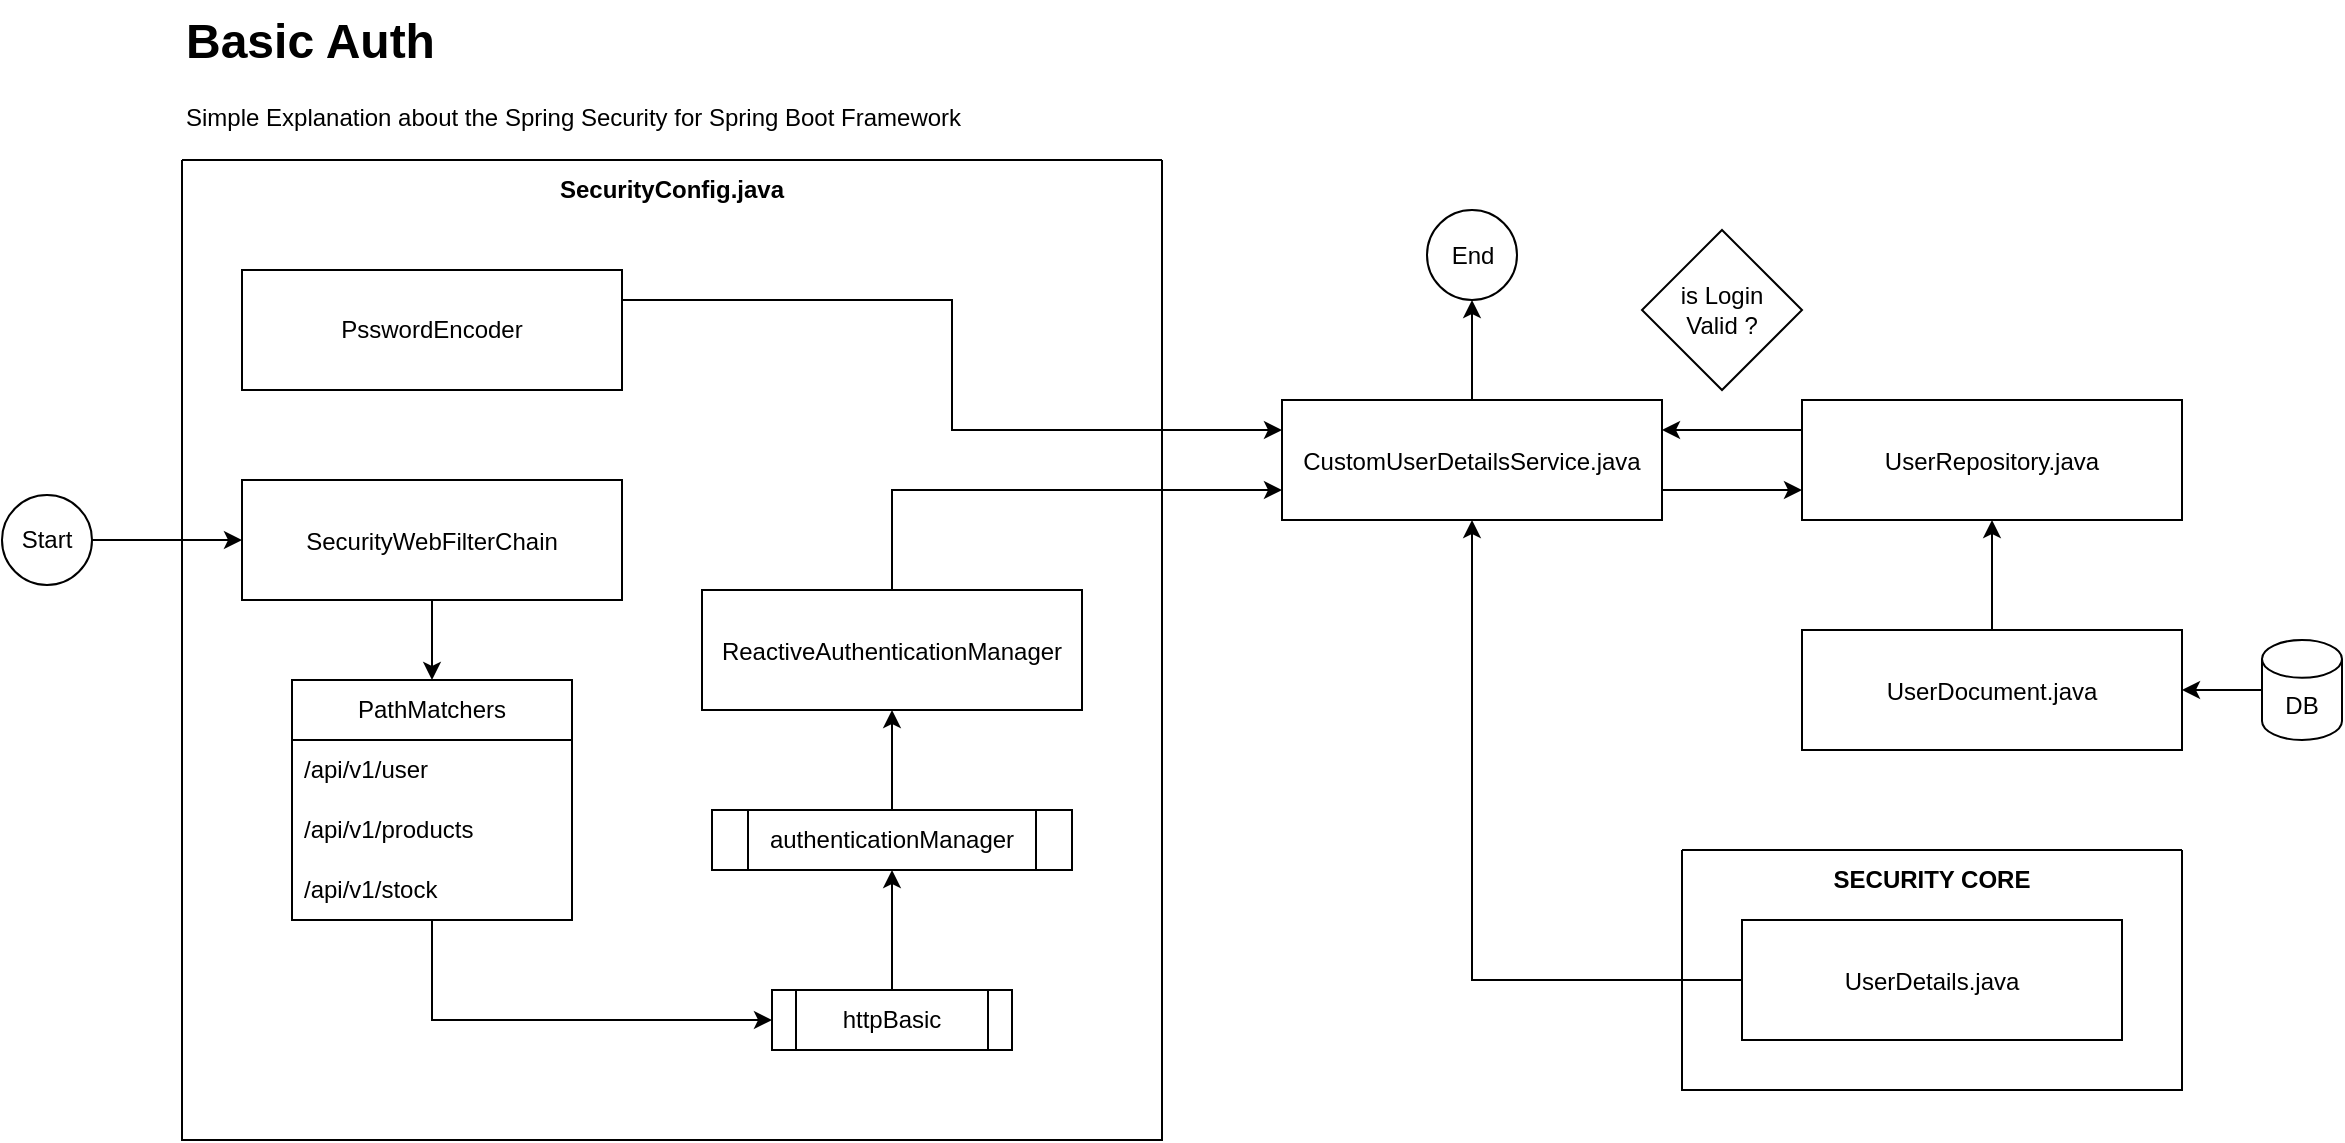 <mxfile version="26.2.14">
  <diagram name="Page-1" id="NSXCz7aa2gl7wqfZTNAa">
    <mxGraphModel dx="2258" dy="619" grid="1" gridSize="10" guides="1" tooltips="1" connect="1" arrows="1" fold="1" page="1" pageScale="1" pageWidth="850" pageHeight="1100" math="0" shadow="0">
      <root>
        <mxCell id="0" />
        <mxCell id="1" parent="0" />
        <mxCell id="NBeBdDpoBQNzh6IyfVi--27" value="&#xa;&#xa;SecurityConfig.java" style="swimlane;startSize=0;" vertex="1" parent="1">
          <mxGeometry x="-460" y="315" width="490" height="490" as="geometry" />
        </mxCell>
        <mxCell id="NBeBdDpoBQNzh6IyfVi--29" value="PsswordEncoder" style="rounded=0;whiteSpace=wrap;html=1;" vertex="1" parent="NBeBdDpoBQNzh6IyfVi--27">
          <mxGeometry x="30" y="55" width="190" height="60" as="geometry" />
        </mxCell>
        <mxCell id="NBeBdDpoBQNzh6IyfVi--31" value="ReactiveAuthenticationManager" style="rounded=0;" vertex="1" parent="NBeBdDpoBQNzh6IyfVi--27">
          <mxGeometry x="260" y="215" width="190" height="60" as="geometry" />
        </mxCell>
        <mxCell id="NBeBdDpoBQNzh6IyfVi--68" style="edgeStyle=orthogonalEdgeStyle;rounded=0;orthogonalLoop=1;jettySize=auto;html=1;" edge="1" parent="NBeBdDpoBQNzh6IyfVi--27" source="NBeBdDpoBQNzh6IyfVi--32" target="NBeBdDpoBQNzh6IyfVi--37">
          <mxGeometry relative="1" as="geometry" />
        </mxCell>
        <mxCell id="NBeBdDpoBQNzh6IyfVi--32" value="SecurityWebFilterChain" style="rounded=0;" vertex="1" parent="NBeBdDpoBQNzh6IyfVi--27">
          <mxGeometry x="30" y="160" width="190" height="60" as="geometry" />
        </mxCell>
        <mxCell id="NBeBdDpoBQNzh6IyfVi--36" value="" style="edgeStyle=orthogonalEdgeStyle;rounded=0;orthogonalLoop=1;jettySize=auto;html=1;entryX=0;entryY=0.5;entryDx=0;entryDy=0;exitX=0.5;exitY=1;exitDx=0;exitDy=0;" edge="1" parent="NBeBdDpoBQNzh6IyfVi--27" source="NBeBdDpoBQNzh6IyfVi--37" target="NBeBdDpoBQNzh6IyfVi--76">
          <mxGeometry relative="1" as="geometry">
            <mxPoint x="295.0" y="430" as="targetPoint" />
          </mxGeometry>
        </mxCell>
        <mxCell id="NBeBdDpoBQNzh6IyfVi--37" value="PathMatchers" style="swimlane;fontStyle=0;childLayout=stackLayout;horizontal=1;startSize=30;horizontalStack=0;resizeParent=1;resizeParentMax=0;resizeLast=0;collapsible=1;marginBottom=0;whiteSpace=wrap;html=1;" vertex="1" parent="NBeBdDpoBQNzh6IyfVi--27">
          <mxGeometry x="55" y="260" width="140" height="120" as="geometry" />
        </mxCell>
        <mxCell id="NBeBdDpoBQNzh6IyfVi--38" value="/api/v1/user" style="text;strokeColor=none;fillColor=none;align=left;verticalAlign=middle;spacingLeft=4;spacingRight=4;overflow=hidden;points=[[0,0.5],[1,0.5]];portConstraint=eastwest;rotatable=0;whiteSpace=wrap;html=1;" vertex="1" parent="NBeBdDpoBQNzh6IyfVi--37">
          <mxGeometry y="30" width="140" height="30" as="geometry" />
        </mxCell>
        <mxCell id="NBeBdDpoBQNzh6IyfVi--39" value="/api/v1/products" style="text;strokeColor=none;fillColor=none;align=left;verticalAlign=middle;spacingLeft=4;spacingRight=4;overflow=hidden;points=[[0,0.5],[1,0.5]];portConstraint=eastwest;rotatable=0;whiteSpace=wrap;html=1;" vertex="1" parent="NBeBdDpoBQNzh6IyfVi--37">
          <mxGeometry y="60" width="140" height="30" as="geometry" />
        </mxCell>
        <mxCell id="NBeBdDpoBQNzh6IyfVi--40" value="/api/v1/stock" style="text;strokeColor=none;fillColor=none;align=left;verticalAlign=middle;spacingLeft=4;spacingRight=4;overflow=hidden;points=[[0,0.5],[1,0.5]];portConstraint=eastwest;rotatable=0;whiteSpace=wrap;html=1;" vertex="1" parent="NBeBdDpoBQNzh6IyfVi--37">
          <mxGeometry y="90" width="140" height="30" as="geometry" />
        </mxCell>
        <mxCell id="NBeBdDpoBQNzh6IyfVi--41" value="" style="edgeStyle=orthogonalEdgeStyle;rounded=0;orthogonalLoop=1;jettySize=auto;html=1;" edge="1" parent="NBeBdDpoBQNzh6IyfVi--27" source="NBeBdDpoBQNzh6IyfVi--76" target="NBeBdDpoBQNzh6IyfVi--77">
          <mxGeometry relative="1" as="geometry">
            <mxPoint x="355.0" y="410" as="sourcePoint" />
            <mxPoint x="355.0" y="360" as="targetPoint" />
          </mxGeometry>
        </mxCell>
        <mxCell id="NBeBdDpoBQNzh6IyfVi--43" style="edgeStyle=orthogonalEdgeStyle;rounded=0;orthogonalLoop=1;jettySize=auto;html=1;exitX=0.5;exitY=0;exitDx=0;exitDy=0;" edge="1" parent="NBeBdDpoBQNzh6IyfVi--27" source="NBeBdDpoBQNzh6IyfVi--77" target="NBeBdDpoBQNzh6IyfVi--31">
          <mxGeometry relative="1" as="geometry">
            <mxPoint x="355.0" y="320" as="sourcePoint" />
          </mxGeometry>
        </mxCell>
        <mxCell id="NBeBdDpoBQNzh6IyfVi--76" value="httpBasic" style="shape=process;whiteSpace=wrap;html=1;backgroundOutline=1;" vertex="1" parent="NBeBdDpoBQNzh6IyfVi--27">
          <mxGeometry x="295" y="415" width="120" height="30" as="geometry" />
        </mxCell>
        <mxCell id="NBeBdDpoBQNzh6IyfVi--77" value="authenticationManager" style="shape=process;whiteSpace=wrap;html=1;backgroundOutline=1;" vertex="1" parent="NBeBdDpoBQNzh6IyfVi--27">
          <mxGeometry x="265" y="325" width="180" height="30" as="geometry" />
        </mxCell>
        <mxCell id="NBeBdDpoBQNzh6IyfVi--53" style="edgeStyle=orthogonalEdgeStyle;rounded=0;orthogonalLoop=1;jettySize=auto;html=1;" edge="1" parent="1" source="NBeBdDpoBQNzh6IyfVi--47" target="NBeBdDpoBQNzh6IyfVi--48">
          <mxGeometry relative="1" as="geometry" />
        </mxCell>
        <mxCell id="NBeBdDpoBQNzh6IyfVi--47" value="UserDocument.java" style="rounded=0;" vertex="1" parent="1">
          <mxGeometry x="350" y="550" width="190" height="60" as="geometry" />
        </mxCell>
        <mxCell id="NBeBdDpoBQNzh6IyfVi--71" style="edgeStyle=orthogonalEdgeStyle;rounded=0;orthogonalLoop=1;jettySize=auto;html=1;entryX=1;entryY=0.25;entryDx=0;entryDy=0;exitX=0;exitY=0.25;exitDx=0;exitDy=0;" edge="1" parent="1" source="NBeBdDpoBQNzh6IyfVi--48" target="NBeBdDpoBQNzh6IyfVi--34">
          <mxGeometry relative="1" as="geometry" />
        </mxCell>
        <mxCell id="NBeBdDpoBQNzh6IyfVi--48" value="UserRepository.java" style="rounded=0;" vertex="1" parent="1">
          <mxGeometry x="350" y="435" width="190" height="60" as="geometry" />
        </mxCell>
        <mxCell id="NBeBdDpoBQNzh6IyfVi--50" style="edgeStyle=orthogonalEdgeStyle;rounded=0;orthogonalLoop=1;jettySize=auto;html=1;" edge="1" parent="1" source="NBeBdDpoBQNzh6IyfVi--46" target="NBeBdDpoBQNzh6IyfVi--34">
          <mxGeometry relative="1" as="geometry" />
        </mxCell>
        <mxCell id="NBeBdDpoBQNzh6IyfVi--65" style="edgeStyle=orthogonalEdgeStyle;rounded=0;orthogonalLoop=1;jettySize=auto;html=1;" edge="1" parent="1" source="NBeBdDpoBQNzh6IyfVi--34" target="NBeBdDpoBQNzh6IyfVi--64">
          <mxGeometry relative="1" as="geometry" />
        </mxCell>
        <mxCell id="NBeBdDpoBQNzh6IyfVi--70" style="edgeStyle=orthogonalEdgeStyle;rounded=0;orthogonalLoop=1;jettySize=auto;html=1;entryX=0;entryY=0.75;entryDx=0;entryDy=0;exitX=1;exitY=0.75;exitDx=0;exitDy=0;" edge="1" parent="1" source="NBeBdDpoBQNzh6IyfVi--34" target="NBeBdDpoBQNzh6IyfVi--48">
          <mxGeometry relative="1" as="geometry" />
        </mxCell>
        <mxCell id="NBeBdDpoBQNzh6IyfVi--34" value="CustomUserDetailsService.java" style="rounded=0;" vertex="1" parent="1">
          <mxGeometry x="90" y="435" width="190" height="60" as="geometry" />
        </mxCell>
        <mxCell id="NBeBdDpoBQNzh6IyfVi--28" style="edgeStyle=orthogonalEdgeStyle;rounded=0;orthogonalLoop=1;jettySize=auto;html=1;entryX=0;entryY=0.25;entryDx=0;entryDy=0;exitX=1;exitY=0.25;exitDx=0;exitDy=0;" edge="1" parent="1" source="NBeBdDpoBQNzh6IyfVi--29" target="NBeBdDpoBQNzh6IyfVi--34">
          <mxGeometry relative="1" as="geometry" />
        </mxCell>
        <mxCell id="NBeBdDpoBQNzh6IyfVi--59" style="edgeStyle=orthogonalEdgeStyle;rounded=0;orthogonalLoop=1;jettySize=auto;html=1;" edge="1" parent="1" source="NBeBdDpoBQNzh6IyfVi--57" target="NBeBdDpoBQNzh6IyfVi--32">
          <mxGeometry relative="1" as="geometry" />
        </mxCell>
        <mxCell id="NBeBdDpoBQNzh6IyfVi--57" value="Start" style="ellipse;whiteSpace=wrap;html=1;rounded=0;" vertex="1" parent="1">
          <mxGeometry x="-550" y="482.5" width="45" height="45" as="geometry" />
        </mxCell>
        <mxCell id="NBeBdDpoBQNzh6IyfVi--64" value="End" style="ellipse;whiteSpace=wrap;html=1;rounded=0;" vertex="1" parent="1">
          <mxGeometry x="162.5" y="340" width="45" height="45" as="geometry" />
        </mxCell>
        <mxCell id="NBeBdDpoBQNzh6IyfVi--67" value="&#xa;&#xa;SECURITY CORE" style="swimlane;startSize=0;" vertex="1" parent="1">
          <mxGeometry x="290" y="660" width="250" height="120" as="geometry" />
        </mxCell>
        <mxCell id="NBeBdDpoBQNzh6IyfVi--46" value="UserDetails.java" style="rounded=0;" vertex="1" parent="NBeBdDpoBQNzh6IyfVi--67">
          <mxGeometry x="30" y="35" width="190" height="60" as="geometry" />
        </mxCell>
        <mxCell id="NBeBdDpoBQNzh6IyfVi--69" style="edgeStyle=orthogonalEdgeStyle;rounded=0;orthogonalLoop=1;jettySize=auto;html=1;entryX=0;entryY=0.75;entryDx=0;entryDy=0;exitX=0.5;exitY=0;exitDx=0;exitDy=0;" edge="1" parent="1" source="NBeBdDpoBQNzh6IyfVi--31" target="NBeBdDpoBQNzh6IyfVi--34">
          <mxGeometry relative="1" as="geometry" />
        </mxCell>
        <mxCell id="NBeBdDpoBQNzh6IyfVi--72" value="&lt;div&gt;is Login&lt;/div&gt;&lt;div&gt;Valid ?&lt;/div&gt;" style="rhombus;whiteSpace=wrap;html=1;" vertex="1" parent="1">
          <mxGeometry x="270" y="350" width="80" height="80" as="geometry" />
        </mxCell>
        <mxCell id="NBeBdDpoBQNzh6IyfVi--74" style="edgeStyle=orthogonalEdgeStyle;rounded=0;orthogonalLoop=1;jettySize=auto;html=1;" edge="1" parent="1" source="NBeBdDpoBQNzh6IyfVi--73" target="NBeBdDpoBQNzh6IyfVi--47">
          <mxGeometry relative="1" as="geometry" />
        </mxCell>
        <mxCell id="NBeBdDpoBQNzh6IyfVi--73" value="DB" style="shape=cylinder3;whiteSpace=wrap;html=1;boundedLbl=1;backgroundOutline=1;size=9.462;" vertex="1" parent="1">
          <mxGeometry x="580" y="555" width="40" height="50" as="geometry" />
        </mxCell>
        <mxCell id="NBeBdDpoBQNzh6IyfVi--78" value="&lt;h1 style=&quot;margin-top: 0px;&quot;&gt;Basic Auth&lt;/h1&gt;&lt;p&gt;Simple Explanation about the Spring Security for Spring Boot Framework&lt;/p&gt;" style="text;html=1;whiteSpace=wrap;overflow=hidden;rounded=0;" vertex="1" parent="1">
          <mxGeometry x="-460" y="235" width="490" height="80" as="geometry" />
        </mxCell>
      </root>
    </mxGraphModel>
  </diagram>
</mxfile>

